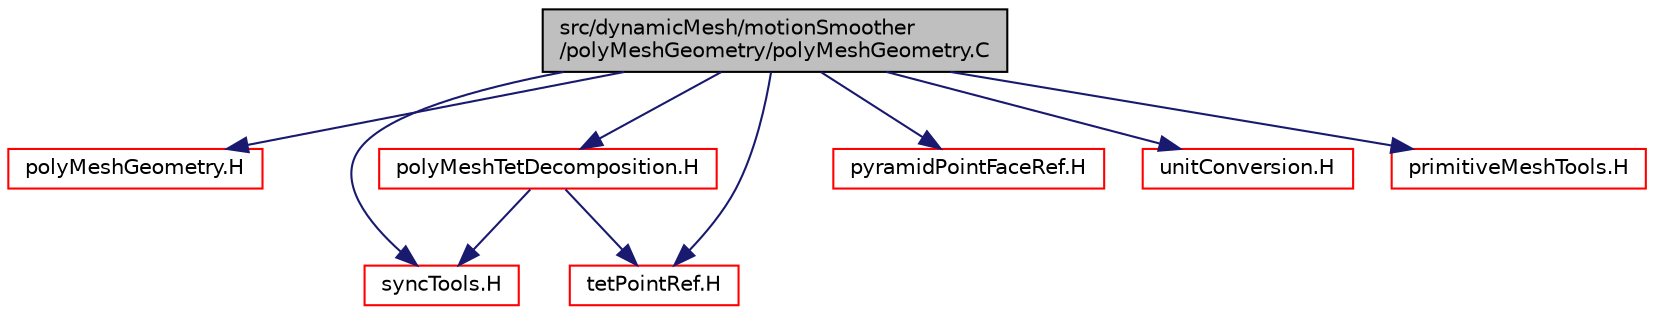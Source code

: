 digraph "src/dynamicMesh/motionSmoother/polyMeshGeometry/polyMeshGeometry.C"
{
  bgcolor="transparent";
  edge [fontname="Helvetica",fontsize="10",labelfontname="Helvetica",labelfontsize="10"];
  node [fontname="Helvetica",fontsize="10",shape=record];
  Node1 [label="src/dynamicMesh/motionSmoother\l/polyMeshGeometry/polyMeshGeometry.C",height=0.2,width=0.4,color="black", fillcolor="grey75", style="filled" fontcolor="black"];
  Node1 -> Node2 [color="midnightblue",fontsize="10",style="solid",fontname="Helvetica"];
  Node2 [label="polyMeshGeometry.H",height=0.2,width=0.4,color="red",URL="$polyMeshGeometry_8H.html"];
  Node1 -> Node3 [color="midnightblue",fontsize="10",style="solid",fontname="Helvetica"];
  Node3 [label="polyMeshTetDecomposition.H",height=0.2,width=0.4,color="red",URL="$polyMeshTetDecomposition_8H.html"];
  Node3 -> Node4 [color="midnightblue",fontsize="10",style="solid",fontname="Helvetica"];
  Node4 [label="syncTools.H",height=0.2,width=0.4,color="red",URL="$syncTools_8H.html"];
  Node3 -> Node5 [color="midnightblue",fontsize="10",style="solid",fontname="Helvetica"];
  Node5 [label="tetPointRef.H",height=0.2,width=0.4,color="red",URL="$tetPointRef_8H.html"];
  Node1 -> Node6 [color="midnightblue",fontsize="10",style="solid",fontname="Helvetica"];
  Node6 [label="pyramidPointFaceRef.H",height=0.2,width=0.4,color="red",URL="$pyramidPointFaceRef_8H.html"];
  Node1 -> Node5 [color="midnightblue",fontsize="10",style="solid",fontname="Helvetica"];
  Node1 -> Node4 [color="midnightblue",fontsize="10",style="solid",fontname="Helvetica"];
  Node1 -> Node7 [color="midnightblue",fontsize="10",style="solid",fontname="Helvetica"];
  Node7 [label="unitConversion.H",height=0.2,width=0.4,color="red",URL="$unitConversion_8H.html",tooltip="Unit conversion functions. "];
  Node1 -> Node8 [color="midnightblue",fontsize="10",style="solid",fontname="Helvetica"];
  Node8 [label="primitiveMeshTools.H",height=0.2,width=0.4,color="red",URL="$primitiveMeshTools_8H.html"];
}
